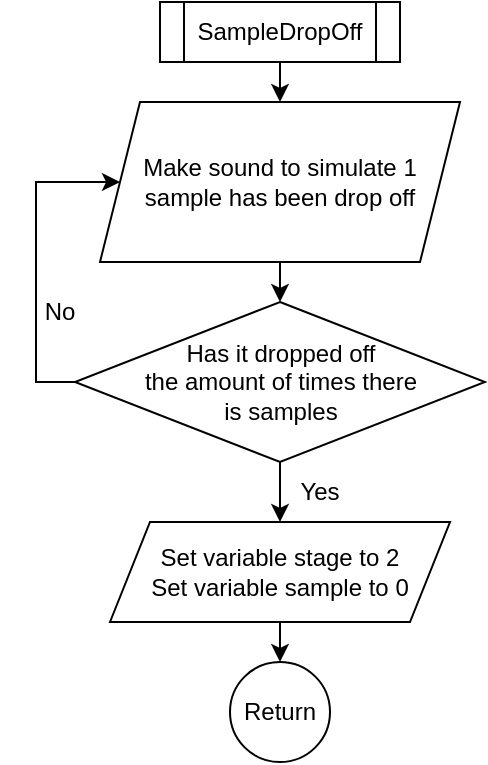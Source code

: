 <mxfile version="22.1.8" type="device">
  <diagram name="Page-1" id="WC3z1jcUyI-2D93L1_Cb">
    <mxGraphModel dx="564" dy="1338" grid="1" gridSize="10" guides="1" tooltips="1" connect="1" arrows="1" fold="1" page="1" pageScale="1" pageWidth="850" pageHeight="1100" math="0" shadow="0">
      <root>
        <mxCell id="0" />
        <mxCell id="1" parent="0" />
        <mxCell id="7PUeAql6gU7AQ2nw7Csy-5" style="edgeStyle=orthogonalEdgeStyle;rounded=0;orthogonalLoop=1;jettySize=auto;html=1;exitX=0.5;exitY=1;exitDx=0;exitDy=0;entryX=0.5;entryY=0;entryDx=0;entryDy=0;" edge="1" parent="1" source="7PUeAql6gU7AQ2nw7Csy-1" target="7PUeAql6gU7AQ2nw7Csy-4">
          <mxGeometry relative="1" as="geometry" />
        </mxCell>
        <mxCell id="7PUeAql6gU7AQ2nw7Csy-1" value="SampleDropOff" style="shape=process;whiteSpace=wrap;html=1;backgroundOutline=1;" vertex="1" parent="1">
          <mxGeometry x="210" y="110" width="120" height="30" as="geometry" />
        </mxCell>
        <mxCell id="7PUeAql6gU7AQ2nw7Csy-7" style="edgeStyle=orthogonalEdgeStyle;rounded=0;orthogonalLoop=1;jettySize=auto;html=1;exitX=0.5;exitY=1;exitDx=0;exitDy=0;entryX=0.5;entryY=0;entryDx=0;entryDy=0;" edge="1" parent="1" source="7PUeAql6gU7AQ2nw7Csy-4" target="7PUeAql6gU7AQ2nw7Csy-6">
          <mxGeometry relative="1" as="geometry" />
        </mxCell>
        <mxCell id="7PUeAql6gU7AQ2nw7Csy-4" value="Make sound to simulate 1 sample has been drop off" style="shape=parallelogram;perimeter=parallelogramPerimeter;whiteSpace=wrap;html=1;fixedSize=1;" vertex="1" parent="1">
          <mxGeometry x="180" y="160" width="180" height="80" as="geometry" />
        </mxCell>
        <mxCell id="7PUeAql6gU7AQ2nw7Csy-11" style="edgeStyle=orthogonalEdgeStyle;rounded=0;orthogonalLoop=1;jettySize=auto;html=1;exitX=0.5;exitY=1;exitDx=0;exitDy=0;entryX=0.5;entryY=0;entryDx=0;entryDy=0;" edge="1" parent="1" source="7PUeAql6gU7AQ2nw7Csy-6" target="7PUeAql6gU7AQ2nw7Csy-13">
          <mxGeometry relative="1" as="geometry">
            <mxPoint x="270" y="380" as="targetPoint" />
          </mxGeometry>
        </mxCell>
        <mxCell id="7PUeAql6gU7AQ2nw7Csy-15" style="edgeStyle=orthogonalEdgeStyle;rounded=0;orthogonalLoop=1;jettySize=auto;html=1;exitX=0;exitY=0.5;exitDx=0;exitDy=0;entryX=0;entryY=0.5;entryDx=0;entryDy=0;" edge="1" parent="1" source="7PUeAql6gU7AQ2nw7Csy-6" target="7PUeAql6gU7AQ2nw7Csy-4">
          <mxGeometry relative="1" as="geometry">
            <Array as="points">
              <mxPoint x="148" y="300" />
              <mxPoint x="148" y="200" />
            </Array>
          </mxGeometry>
        </mxCell>
        <mxCell id="7PUeAql6gU7AQ2nw7Csy-6" value="Has it dropped off &lt;br&gt;the amount of times there &lt;br&gt;is samples" style="rhombus;whiteSpace=wrap;html=1;" vertex="1" parent="1">
          <mxGeometry x="167.5" y="260" width="205" height="80" as="geometry" />
        </mxCell>
        <mxCell id="7PUeAql6gU7AQ2nw7Csy-9" value="Yes" style="text;html=1;strokeColor=none;fillColor=none;align=center;verticalAlign=middle;whiteSpace=wrap;rounded=0;" vertex="1" parent="1">
          <mxGeometry x="260" y="340" width="60" height="30" as="geometry" />
        </mxCell>
        <mxCell id="7PUeAql6gU7AQ2nw7Csy-10" value="Return" style="ellipse;whiteSpace=wrap;html=1;aspect=fixed;" vertex="1" parent="1">
          <mxGeometry x="245" y="440" width="50" height="50" as="geometry" />
        </mxCell>
        <mxCell id="7PUeAql6gU7AQ2nw7Csy-12" value="No" style="text;html=1;strokeColor=none;fillColor=none;align=center;verticalAlign=middle;whiteSpace=wrap;rounded=0;" vertex="1" parent="1">
          <mxGeometry x="130" y="250" width="60" height="30" as="geometry" />
        </mxCell>
        <mxCell id="7PUeAql6gU7AQ2nw7Csy-14" style="edgeStyle=orthogonalEdgeStyle;rounded=0;orthogonalLoop=1;jettySize=auto;html=1;exitX=0.5;exitY=1;exitDx=0;exitDy=0;entryX=0.5;entryY=0;entryDx=0;entryDy=0;" edge="1" parent="1" source="7PUeAql6gU7AQ2nw7Csy-13" target="7PUeAql6gU7AQ2nw7Csy-10">
          <mxGeometry relative="1" as="geometry" />
        </mxCell>
        <mxCell id="7PUeAql6gU7AQ2nw7Csy-13" value="Set variable stage to 2&lt;br&gt;Set variable sample to 0" style="shape=parallelogram;perimeter=parallelogramPerimeter;whiteSpace=wrap;html=1;fixedSize=1;" vertex="1" parent="1">
          <mxGeometry x="185" y="370" width="170" height="50" as="geometry" />
        </mxCell>
      </root>
    </mxGraphModel>
  </diagram>
</mxfile>
